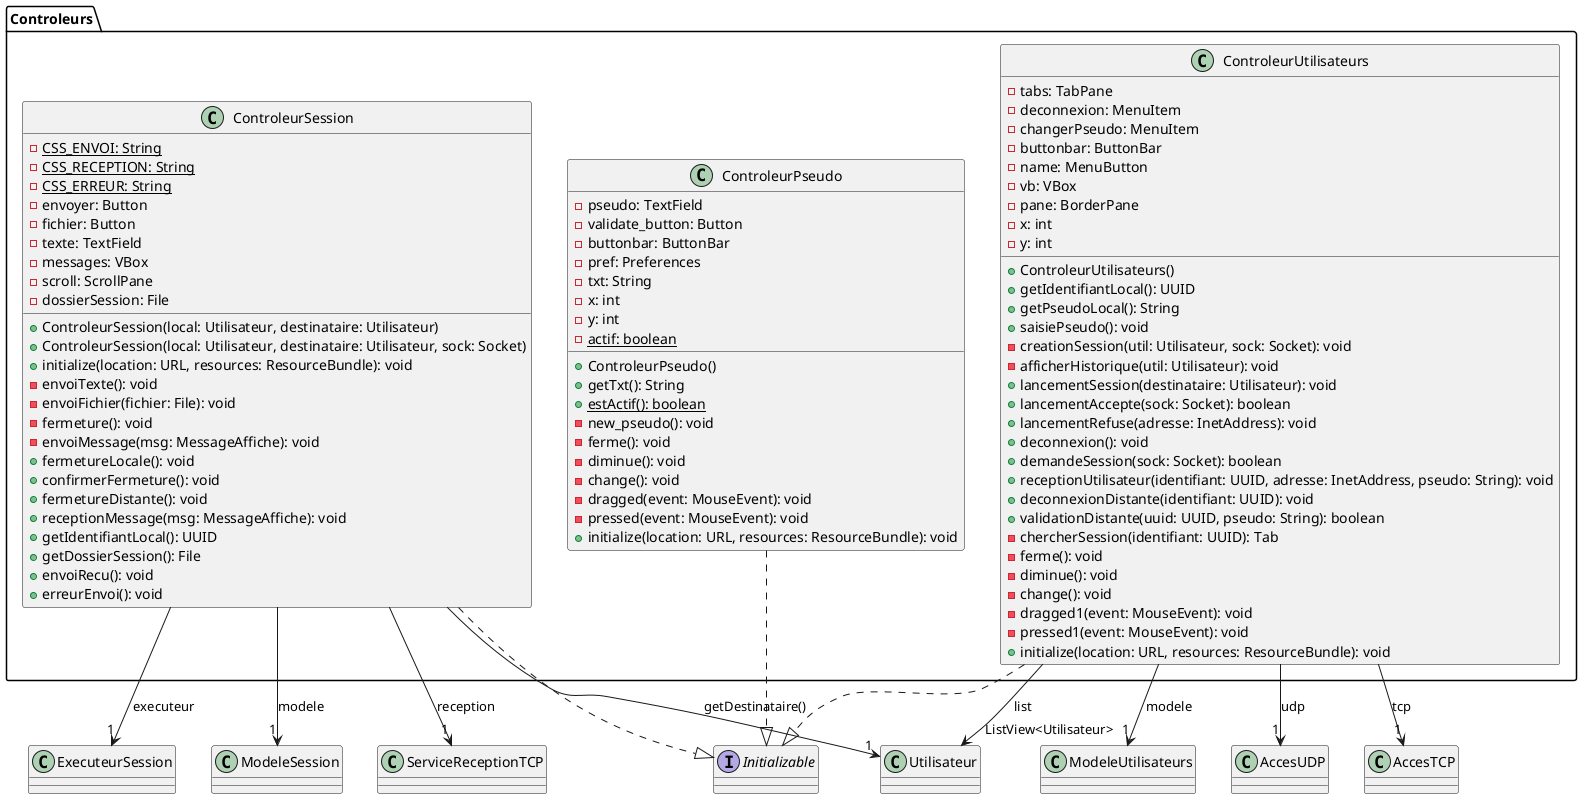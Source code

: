 @startuml controleurs
interface Initializable {
}
package Controleurs {
   class ControleurPseudo [[java:gei.barralberry.clavardage.controleurs.ControleurPseudo]] {
	 -pseudo: TextField
	 -validate_button: Button
	 -buttonbar: ButtonBar
	 -pref: Preferences
	 -txt: String
	 -x: int
	 -y: int
	 -{static} actif: boolean
	 +ControleurPseudo()
	 +getTxt(): String
	 +{static} estActif(): boolean
	 -new_pseudo(): void
	 -ferme(): void
	 -diminue(): void
	 -change(): void
	 -dragged(event: MouseEvent): void
	 -pressed(event: MouseEvent): void
	 +initialize(location: URL, resources: ResourceBundle): void
   }
   class ControleurSession [[java:gei.barralberry.clavardage.controleurs.ControleurSession]] {
         -{static} CSS_ENVOI: String
	 -{static} CSS_RECEPTION: String
	 -{static} CSS_ERREUR: String
	 -envoyer: Button
	 -fichier: Button
	 -texte: TextField
	 -messages: VBox
	 -scroll: ScrollPane
	 -dossierSession: File
	 +ControleurSession(local: Utilisateur, destinataire: Utilisateur)
	 +ControleurSession(local: Utilisateur, destinataire: Utilisateur, sock: Socket)
	 +initialize(location: URL, resources: ResourceBundle): void
	 -envoiTexte(): void
	 -envoiFichier(fichier: File): void
	 -fermeture(): void
	 -envoiMessage(msg: MessageAffiche): void
	 +fermetureLocale(): void
	 +confirmerFermeture(): void
	 +fermetureDistante(): void
	 +receptionMessage(msg: MessageAffiche): void
	 +getIdentifiantLocal(): UUID
	 +getDossierSession(): File
	 +envoiRecu(): void
	 +erreurEnvoi(): void
   }
   class ControleurUtilisateurs [[java:gei.barralberry.clavardage.controleurs.ControleurUtilisateurs]] {
	 -tabs: TabPane
	 -deconnexion: MenuItem
	 -changerPseudo: MenuItem
	 -buttonbar: ButtonBar
	 -name: MenuButton
	 -vb: VBox
	 -pane: BorderPane
	 -x: int
	 -y: int
	 +ControleurUtilisateurs()
	 +getIdentifiantLocal(): UUID
	 +getPseudoLocal(): String
	 +saisiePseudo(): void
	 -creationSession(util: Utilisateur, sock: Socket): void
	 -afficherHistorique(util: Utilisateur): void
	 +lancementSession(destinataire: Utilisateur): void
	 +lancementAccepte(sock: Socket): boolean
	 +lancementRefuse(adresse: InetAddress): void
	 +deconnexion(): void
	 +demandeSession(sock: Socket): boolean
	 +receptionUtilisateur(identifiant: UUID, adresse: InetAddress, pseudo: String): void
	 +deconnexionDistante(identifiant: UUID): void
	 +validationDistante(uuid: UUID, pseudo: String): boolean
	 -chercherSession(identifiant: UUID): Tab
	 -ferme(): void
	 -diminue(): void
	 -change(): void
	 -dragged1(event: MouseEvent): void
	 -pressed1(event: MouseEvent): void
	 +initialize(location: URL, resources: ResourceBundle): void
   }
}
ControleurUtilisateurs ..|> Initializable
ControleurSession ..|> Initializable
ControleurPseudo ..|> Initializable
ControleurUtilisateurs --> "ListView<Utilisateur>" Utilisateur : list
ControleurUtilisateurs --> "1" ModeleUtilisateurs : modele
ControleurUtilisateurs --> "1" AccesUDP : udp
ControleurUtilisateurs --> "1" AccesTCP : tcp
ControleurSession --> "1" ModeleSession : modele
ControleurSession --> "1" ServiceReceptionTCP : reception
ControleurSession --> "1" ExecuteurSession : executeur
ControleurSession --> "1" Utilisateur : getDestinataire()
@enduml
